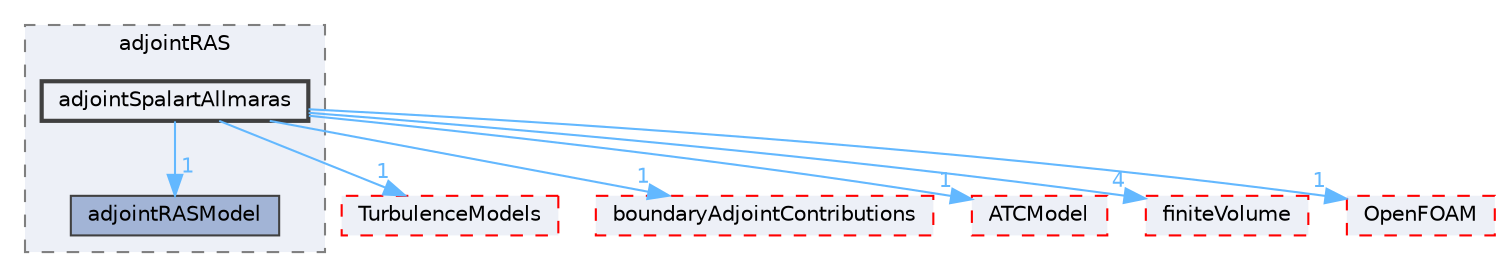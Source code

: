 digraph "src/optimisation/adjointOptimisation/adjoint/turbulenceModels/incompressibleAdjoint/adjointRAS/adjointSpalartAllmaras"
{
 // LATEX_PDF_SIZE
  bgcolor="transparent";
  edge [fontname=Helvetica,fontsize=10,labelfontname=Helvetica,labelfontsize=10];
  node [fontname=Helvetica,fontsize=10,shape=box,height=0.2,width=0.4];
  compound=true
  subgraph clusterdir_9f61f8dfde461696885d32a8d257cf1d {
    graph [ bgcolor="#edf0f7", pencolor="grey50", label="adjointRAS", fontname=Helvetica,fontsize=10 style="filled,dashed", URL="dir_9f61f8dfde461696885d32a8d257cf1d.html",tooltip=""]
  dir_7250470eb2f41613612d935f8a369a5f [label="adjointRASModel", fillcolor="#a2b4d6", color="grey25", style="filled", URL="dir_7250470eb2f41613612d935f8a369a5f.html",tooltip=""];
  dir_75327fb0199a392e1998cff857fd8378 [label="adjointSpalartAllmaras", fillcolor="#edf0f7", color="grey25", style="filled,bold", URL="dir_75327fb0199a392e1998cff857fd8378.html",tooltip=""];
  }
  dir_1eda626aeac0f0ad2848c36acaa5d501 [label="TurbulenceModels", fillcolor="#edf0f7", color="red", style="filled,dashed", URL="dir_1eda626aeac0f0ad2848c36acaa5d501.html",tooltip=""];
  dir_3c0395a0b3704d24024ddd387bcbaf66 [label="boundaryAdjointContributions", fillcolor="#edf0f7", color="red", style="filled,dashed", URL="dir_3c0395a0b3704d24024ddd387bcbaf66.html",tooltip=""];
  dir_6019e2ba756911614deb7d1618097af1 [label="ATCModel", fillcolor="#edf0f7", color="red", style="filled,dashed", URL="dir_6019e2ba756911614deb7d1618097af1.html",tooltip=""];
  dir_9bd15774b555cf7259a6fa18f99fe99b [label="finiteVolume", fillcolor="#edf0f7", color="red", style="filled,dashed", URL="dir_9bd15774b555cf7259a6fa18f99fe99b.html",tooltip=""];
  dir_c5473ff19b20e6ec4dfe5c310b3778a8 [label="OpenFOAM", fillcolor="#edf0f7", color="red", style="filled,dashed", URL="dir_c5473ff19b20e6ec4dfe5c310b3778a8.html",tooltip=""];
  dir_75327fb0199a392e1998cff857fd8378->dir_1eda626aeac0f0ad2848c36acaa5d501 [headlabel="1", labeldistance=1.5 headhref="dir_000067_004143.html" href="dir_000067_004143.html" color="steelblue1" fontcolor="steelblue1"];
  dir_75327fb0199a392e1998cff857fd8378->dir_3c0395a0b3704d24024ddd387bcbaf66 [headlabel="1", labeldistance=1.5 headhref="dir_000067_000324.html" href="dir_000067_000324.html" color="steelblue1" fontcolor="steelblue1"];
  dir_75327fb0199a392e1998cff857fd8378->dir_6019e2ba756911614deb7d1618097af1 [headlabel="1", labeldistance=1.5 headhref="dir_000067_000135.html" href="dir_000067_000135.html" color="steelblue1" fontcolor="steelblue1"];
  dir_75327fb0199a392e1998cff857fd8378->dir_7250470eb2f41613612d935f8a369a5f [headlabel="1", labeldistance=1.5 headhref="dir_000067_000058.html" href="dir_000067_000058.html" color="steelblue1" fontcolor="steelblue1"];
  dir_75327fb0199a392e1998cff857fd8378->dir_9bd15774b555cf7259a6fa18f99fe99b [headlabel="4", labeldistance=1.5 headhref="dir_000067_001387.html" href="dir_000067_001387.html" color="steelblue1" fontcolor="steelblue1"];
  dir_75327fb0199a392e1998cff857fd8378->dir_c5473ff19b20e6ec4dfe5c310b3778a8 [headlabel="1", labeldistance=1.5 headhref="dir_000067_002695.html" href="dir_000067_002695.html" color="steelblue1" fontcolor="steelblue1"];
}
